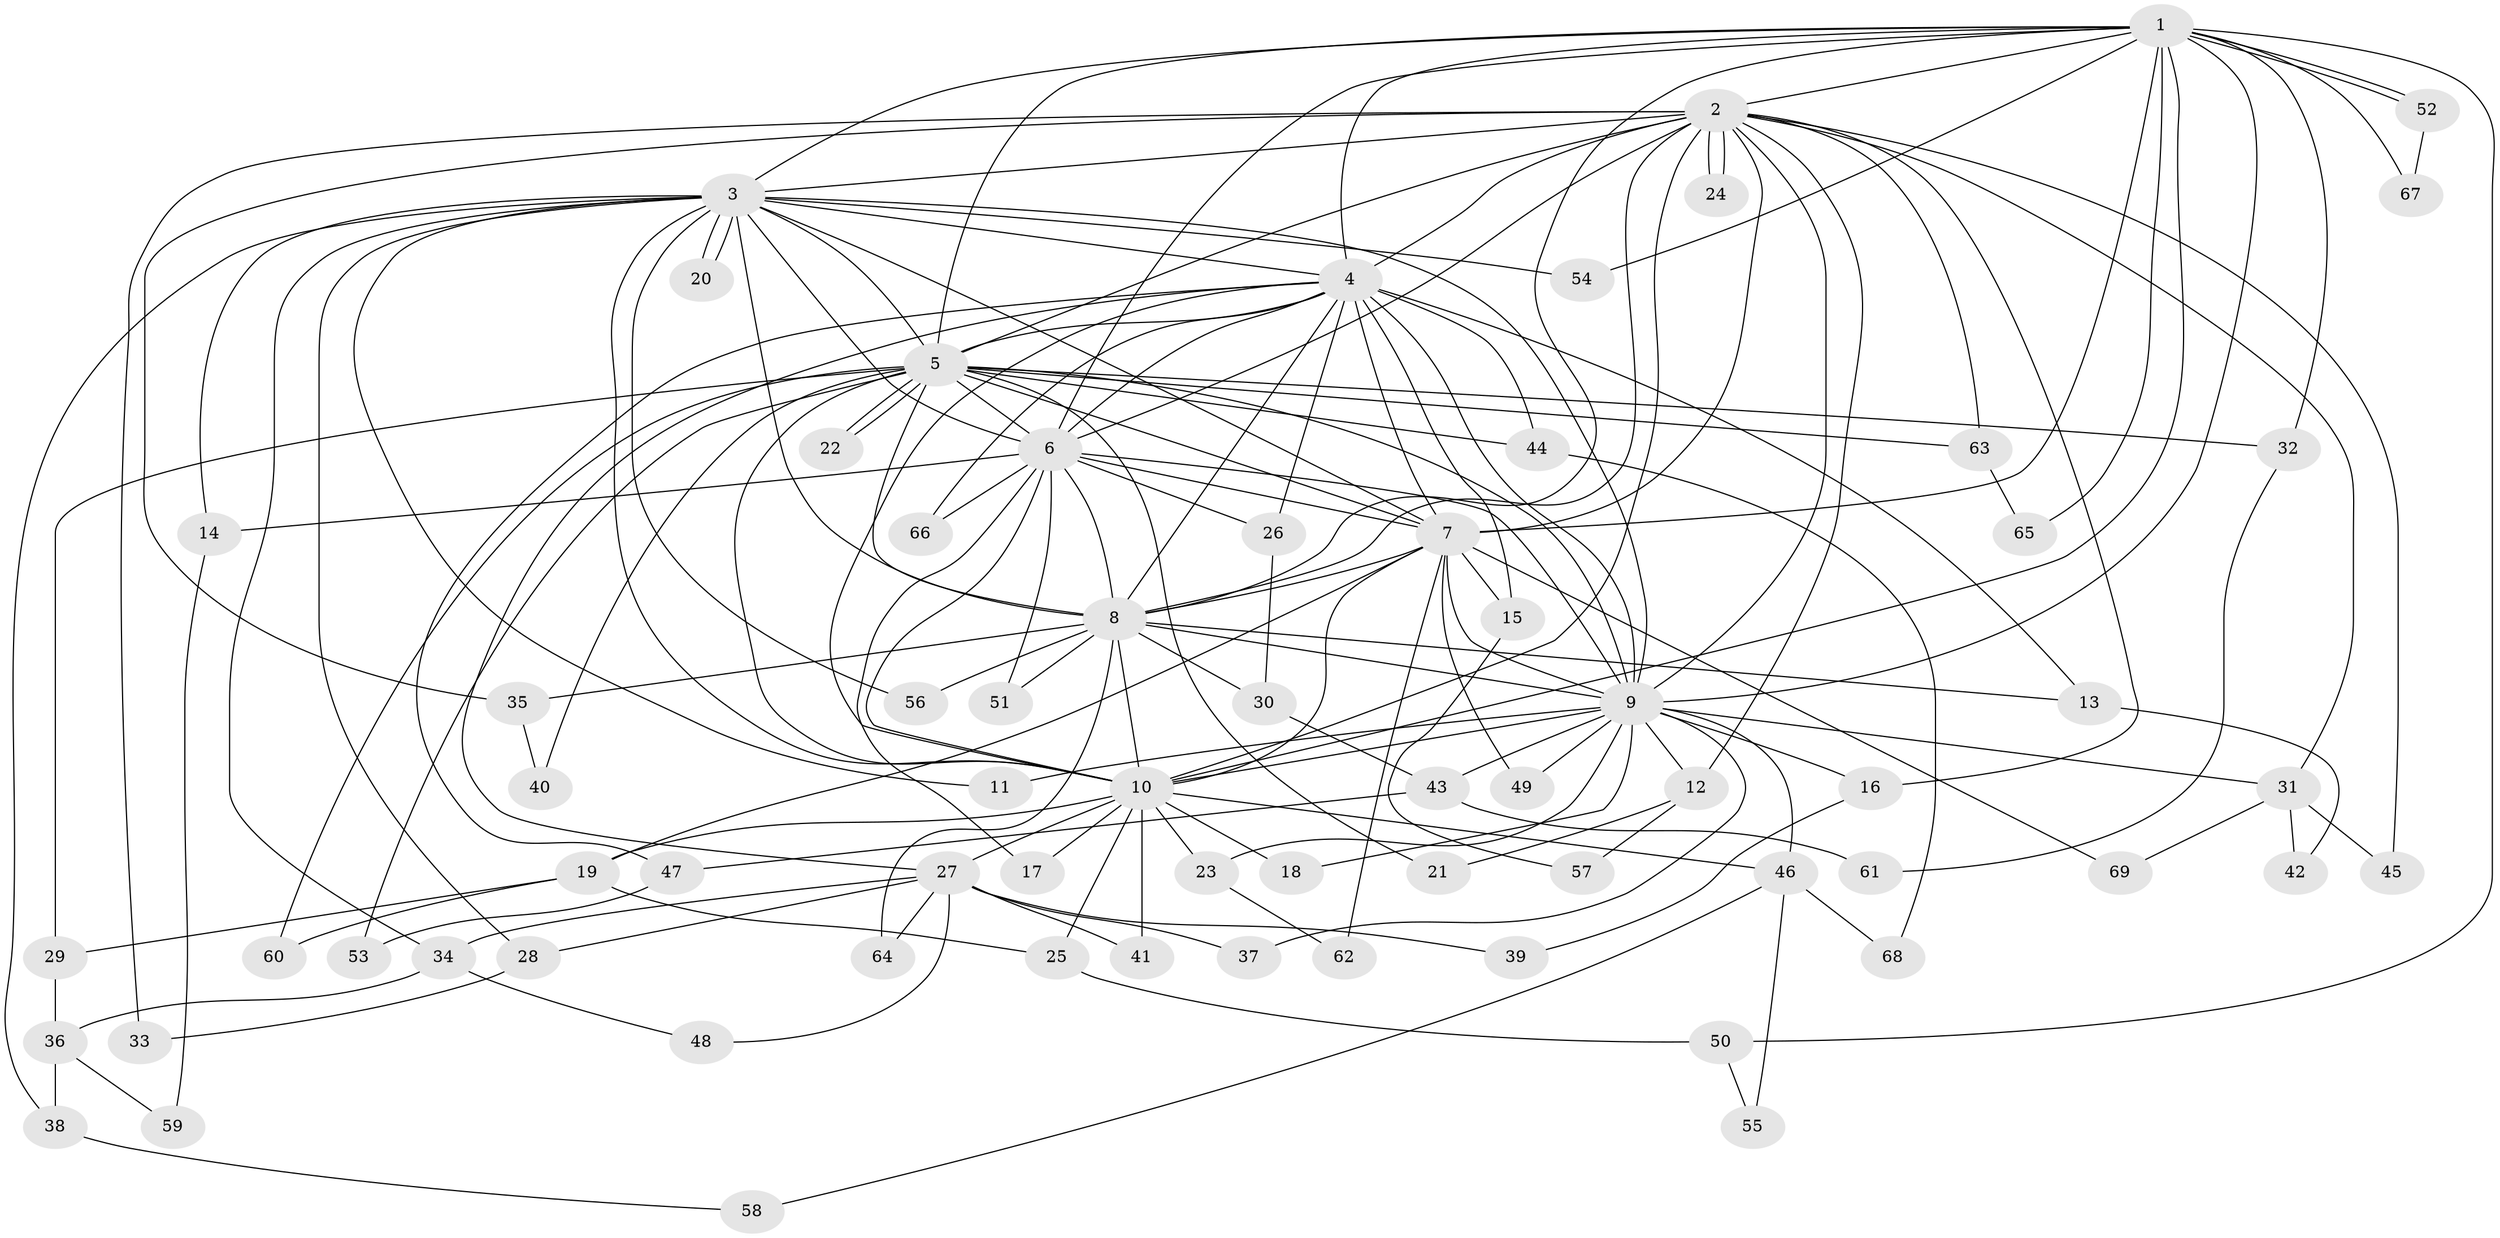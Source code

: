 // coarse degree distribution, {20: 0.020833333333333332, 16: 0.020833333333333332, 15: 0.020833333333333332, 2: 0.4375, 3: 0.22916666666666666, 1: 0.14583333333333334, 4: 0.0625, 5: 0.020833333333333332, 12: 0.020833333333333332, 6: 0.020833333333333332}
// Generated by graph-tools (version 1.1) at 2025/48/03/04/25 21:48:52]
// undirected, 69 vertices, 163 edges
graph export_dot {
graph [start="1"]
  node [color=gray90,style=filled];
  1;
  2;
  3;
  4;
  5;
  6;
  7;
  8;
  9;
  10;
  11;
  12;
  13;
  14;
  15;
  16;
  17;
  18;
  19;
  20;
  21;
  22;
  23;
  24;
  25;
  26;
  27;
  28;
  29;
  30;
  31;
  32;
  33;
  34;
  35;
  36;
  37;
  38;
  39;
  40;
  41;
  42;
  43;
  44;
  45;
  46;
  47;
  48;
  49;
  50;
  51;
  52;
  53;
  54;
  55;
  56;
  57;
  58;
  59;
  60;
  61;
  62;
  63;
  64;
  65;
  66;
  67;
  68;
  69;
  1 -- 2;
  1 -- 3;
  1 -- 4;
  1 -- 5;
  1 -- 6;
  1 -- 7;
  1 -- 8;
  1 -- 9;
  1 -- 10;
  1 -- 32;
  1 -- 50;
  1 -- 52;
  1 -- 52;
  1 -- 54;
  1 -- 65;
  1 -- 67;
  2 -- 3;
  2 -- 4;
  2 -- 5;
  2 -- 6;
  2 -- 7;
  2 -- 8;
  2 -- 9;
  2 -- 10;
  2 -- 12;
  2 -- 16;
  2 -- 24;
  2 -- 24;
  2 -- 31;
  2 -- 33;
  2 -- 35;
  2 -- 45;
  2 -- 63;
  3 -- 4;
  3 -- 5;
  3 -- 6;
  3 -- 7;
  3 -- 8;
  3 -- 9;
  3 -- 10;
  3 -- 11;
  3 -- 14;
  3 -- 20;
  3 -- 20;
  3 -- 28;
  3 -- 34;
  3 -- 38;
  3 -- 54;
  3 -- 56;
  4 -- 5;
  4 -- 6;
  4 -- 7;
  4 -- 8;
  4 -- 9;
  4 -- 10;
  4 -- 13;
  4 -- 15;
  4 -- 26;
  4 -- 27;
  4 -- 44;
  4 -- 47;
  4 -- 66;
  5 -- 6;
  5 -- 7;
  5 -- 8;
  5 -- 9;
  5 -- 10;
  5 -- 21;
  5 -- 22;
  5 -- 22;
  5 -- 29;
  5 -- 32;
  5 -- 40;
  5 -- 44;
  5 -- 53;
  5 -- 60;
  5 -- 63;
  6 -- 7;
  6 -- 8;
  6 -- 9;
  6 -- 10;
  6 -- 14;
  6 -- 17;
  6 -- 26;
  6 -- 51;
  6 -- 66;
  7 -- 8;
  7 -- 9;
  7 -- 10;
  7 -- 15;
  7 -- 19;
  7 -- 49;
  7 -- 62;
  7 -- 69;
  8 -- 9;
  8 -- 10;
  8 -- 13;
  8 -- 30;
  8 -- 35;
  8 -- 51;
  8 -- 56;
  8 -- 64;
  9 -- 10;
  9 -- 11;
  9 -- 12;
  9 -- 16;
  9 -- 18;
  9 -- 23;
  9 -- 31;
  9 -- 37;
  9 -- 43;
  9 -- 46;
  9 -- 49;
  10 -- 17;
  10 -- 18;
  10 -- 19;
  10 -- 23;
  10 -- 25;
  10 -- 27;
  10 -- 41;
  10 -- 46;
  12 -- 21;
  12 -- 57;
  13 -- 42;
  14 -- 59;
  15 -- 57;
  16 -- 39;
  19 -- 25;
  19 -- 29;
  19 -- 60;
  23 -- 62;
  25 -- 50;
  26 -- 30;
  27 -- 28;
  27 -- 34;
  27 -- 37;
  27 -- 39;
  27 -- 41;
  27 -- 48;
  27 -- 64;
  28 -- 33;
  29 -- 36;
  30 -- 43;
  31 -- 42;
  31 -- 45;
  31 -- 69;
  32 -- 61;
  34 -- 36;
  34 -- 48;
  35 -- 40;
  36 -- 38;
  36 -- 59;
  38 -- 58;
  43 -- 47;
  43 -- 61;
  44 -- 68;
  46 -- 55;
  46 -- 58;
  46 -- 68;
  47 -- 53;
  50 -- 55;
  52 -- 67;
  63 -- 65;
}
